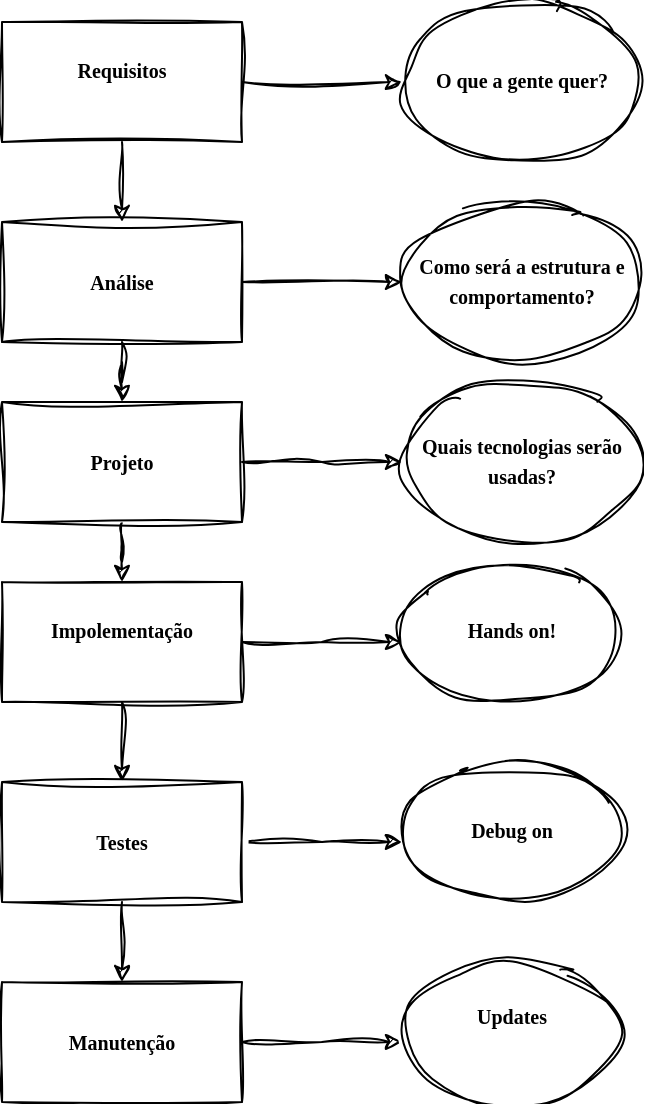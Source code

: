 <mxfile version="24.7.7">
  <diagram name="Page-1" id="ioFAOt2Y3-Xnd-eQoOK8">
    <mxGraphModel dx="876" dy="431" grid="1" gridSize="10" guides="1" tooltips="1" connect="1" arrows="1" fold="1" page="1" pageScale="1" pageWidth="850" pageHeight="1100" math="0" shadow="0">
      <root>
        <mxCell id="0" />
        <mxCell id="1" parent="0" />
        <mxCell id="odnRtmk4GXlHIVH-FQWG-17" style="edgeStyle=orthogonalEdgeStyle;rounded=0;sketch=1;hachureGap=4;jiggle=2;curveFitting=1;orthogonalLoop=1;jettySize=auto;html=1;fontFamily=Verdana;" parent="1" source="odnRtmk4GXlHIVH-FQWG-12" target="odnRtmk4GXlHIVH-FQWG-16" edge="1">
          <mxGeometry relative="1" as="geometry" />
        </mxCell>
        <mxCell id="tFevhrRDM70K9tsWemct-4" value="" style="edgeStyle=orthogonalEdgeStyle;rounded=0;sketch=1;hachureGap=4;jiggle=2;curveFitting=1;orthogonalLoop=1;jettySize=auto;html=1;fontFamily=Architects Daughter;fontSource=https%3A%2F%2Ffonts.googleapis.com%2Fcss%3Ffamily%3DArchitects%2BDaughter;entryX=0;entryY=0.5;entryDx=0;entryDy=0;" edge="1" parent="1" source="odnRtmk4GXlHIVH-FQWG-12" target="tFevhrRDM70K9tsWemct-15">
          <mxGeometry relative="1" as="geometry">
            <mxPoint x="200" y="50" as="targetPoint" />
          </mxGeometry>
        </mxCell>
        <mxCell id="odnRtmk4GXlHIVH-FQWG-12" value="Requisitos&lt;div&gt;&lt;br&gt;&lt;/div&gt;" style="rounded=0;whiteSpace=wrap;html=1;sketch=1;curveFitting=1;jiggle=2;labelBackgroundColor=none;fontFamily=Garamond;fontSize=10;fontStyle=1" parent="1" vertex="1">
          <mxGeometry x="10" y="20" width="120" height="60" as="geometry" />
        </mxCell>
        <mxCell id="odnRtmk4GXlHIVH-FQWG-19" style="edgeStyle=orthogonalEdgeStyle;rounded=0;sketch=1;hachureGap=4;jiggle=2;curveFitting=1;orthogonalLoop=1;jettySize=auto;html=1;fontFamily=Verdana;" parent="1" source="odnRtmk4GXlHIVH-FQWG-16" target="odnRtmk4GXlHIVH-FQWG-18" edge="1">
          <mxGeometry relative="1" as="geometry" />
        </mxCell>
        <mxCell id="tFevhrRDM70K9tsWemct-6" value="" style="edgeStyle=orthogonalEdgeStyle;rounded=0;sketch=1;hachureGap=4;jiggle=2;curveFitting=1;orthogonalLoop=1;jettySize=auto;html=1;fontFamily=Architects Daughter;fontSource=https%3A%2F%2Ffonts.googleapis.com%2Fcss%3Ffamily%3DArchitects%2BDaughter;entryX=0;entryY=0.5;entryDx=0;entryDy=0;" edge="1" parent="1" source="odnRtmk4GXlHIVH-FQWG-16" target="tFevhrRDM70K9tsWemct-16">
          <mxGeometry relative="1" as="geometry">
            <mxPoint x="210" y="150" as="targetPoint" />
          </mxGeometry>
        </mxCell>
        <mxCell id="odnRtmk4GXlHIVH-FQWG-16" value="Análise" style="rounded=0;whiteSpace=wrap;html=1;sketch=1;curveFitting=1;jiggle=2;labelBackgroundColor=none;fontFamily=Garamond;fontSize=10;fontStyle=1" parent="1" vertex="1">
          <mxGeometry x="10" y="120" width="120" height="60" as="geometry" />
        </mxCell>
        <mxCell id="odnRtmk4GXlHIVH-FQWG-22" value="" style="edgeStyle=orthogonalEdgeStyle;rounded=0;sketch=1;hachureGap=4;jiggle=2;curveFitting=1;orthogonalLoop=1;jettySize=auto;html=1;fontFamily=Architects Daughter;fontSource=https%3A%2F%2Ffonts.googleapis.com%2Fcss%3Ffamily%3DArchitects%2BDaughter;" parent="1" source="odnRtmk4GXlHIVH-FQWG-18" target="odnRtmk4GXlHIVH-FQWG-21" edge="1">
          <mxGeometry relative="1" as="geometry" />
        </mxCell>
        <mxCell id="tFevhrRDM70K9tsWemct-8" value="" style="edgeStyle=orthogonalEdgeStyle;rounded=0;sketch=1;hachureGap=4;jiggle=2;curveFitting=1;orthogonalLoop=1;jettySize=auto;html=1;fontFamily=Architects Daughter;fontSource=https%3A%2F%2Ffonts.googleapis.com%2Fcss%3Ffamily%3DArchitects%2BDaughter;" edge="1" parent="1" source="odnRtmk4GXlHIVH-FQWG-18">
          <mxGeometry relative="1" as="geometry">
            <mxPoint x="210" y="240" as="targetPoint" />
          </mxGeometry>
        </mxCell>
        <mxCell id="odnRtmk4GXlHIVH-FQWG-18" value="Projeto" style="rounded=0;whiteSpace=wrap;html=1;sketch=1;curveFitting=1;jiggle=2;labelBackgroundColor=none;fontFamily=Garamond;fontSize=10;fontStyle=1" parent="1" vertex="1">
          <mxGeometry x="10" y="210" width="120" height="60" as="geometry" />
        </mxCell>
        <mxCell id="odnRtmk4GXlHIVH-FQWG-26" value="" style="edgeStyle=orthogonalEdgeStyle;rounded=0;sketch=1;hachureGap=4;jiggle=2;curveFitting=1;orthogonalLoop=1;jettySize=auto;html=1;fontFamily=Architects Daughter;fontSource=https%3A%2F%2Ffonts.googleapis.com%2Fcss%3Ffamily%3DArchitects%2BDaughter;" parent="1" source="odnRtmk4GXlHIVH-FQWG-21" target="odnRtmk4GXlHIVH-FQWG-25" edge="1">
          <mxGeometry relative="1" as="geometry" />
        </mxCell>
        <mxCell id="tFevhrRDM70K9tsWemct-10" value="" style="edgeStyle=orthogonalEdgeStyle;rounded=0;sketch=1;hachureGap=4;jiggle=2;curveFitting=1;orthogonalLoop=1;jettySize=auto;html=1;fontFamily=Architects Daughter;fontSource=https%3A%2F%2Ffonts.googleapis.com%2Fcss%3Ffamily%3DArchitects%2BDaughter;" edge="1" parent="1" source="odnRtmk4GXlHIVH-FQWG-21">
          <mxGeometry relative="1" as="geometry">
            <mxPoint x="210" y="330" as="targetPoint" />
          </mxGeometry>
        </mxCell>
        <mxCell id="odnRtmk4GXlHIVH-FQWG-21" value="Impolementação&lt;div&gt;&lt;br&gt;&lt;/div&gt;" style="whiteSpace=wrap;html=1;fontSize=10;fontFamily=Garamond;rounded=0;sketch=1;curveFitting=1;jiggle=2;labelBackgroundColor=none;fontStyle=1" parent="1" vertex="1">
          <mxGeometry x="10" y="300" width="120" height="60" as="geometry" />
        </mxCell>
        <mxCell id="tFevhrRDM70K9tsWemct-2" value="" style="edgeStyle=orthogonalEdgeStyle;rounded=0;sketch=1;hachureGap=4;jiggle=2;curveFitting=1;orthogonalLoop=1;jettySize=auto;html=1;fontFamily=Architects Daughter;fontSource=https%3A%2F%2Ffonts.googleapis.com%2Fcss%3Ffamily%3DArchitects%2BDaughter;" edge="1" parent="1" source="odnRtmk4GXlHIVH-FQWG-25" target="tFevhrRDM70K9tsWemct-1">
          <mxGeometry relative="1" as="geometry" />
        </mxCell>
        <mxCell id="tFevhrRDM70K9tsWemct-12" value="" style="edgeStyle=orthogonalEdgeStyle;rounded=0;sketch=1;hachureGap=4;jiggle=2;curveFitting=1;orthogonalLoop=1;jettySize=auto;html=1;fontFamily=Architects Daughter;fontSource=https%3A%2F%2Ffonts.googleapis.com%2Fcss%3Ffamily%3DArchitects%2BDaughter;" edge="1" parent="1" source="odnRtmk4GXlHIVH-FQWG-25">
          <mxGeometry relative="1" as="geometry">
            <mxPoint x="210" y="430" as="targetPoint" />
          </mxGeometry>
        </mxCell>
        <mxCell id="odnRtmk4GXlHIVH-FQWG-25" value="Testes" style="whiteSpace=wrap;html=1;fontSize=10;fontFamily=Garamond;rounded=0;sketch=1;curveFitting=1;jiggle=2;labelBackgroundColor=none;fontStyle=1;" parent="1" vertex="1">
          <mxGeometry x="10" y="400" width="120" height="60" as="geometry" />
        </mxCell>
        <mxCell id="tFevhrRDM70K9tsWemct-14" value="" style="edgeStyle=orthogonalEdgeStyle;rounded=0;sketch=1;hachureGap=4;jiggle=2;curveFitting=1;orthogonalLoop=1;jettySize=auto;html=1;fontFamily=Architects Daughter;fontSource=https%3A%2F%2Ffonts.googleapis.com%2Fcss%3Ffamily%3DArchitects%2BDaughter;" edge="1" parent="1" source="tFevhrRDM70K9tsWemct-1">
          <mxGeometry relative="1" as="geometry">
            <mxPoint x="210" y="530" as="targetPoint" />
          </mxGeometry>
        </mxCell>
        <mxCell id="tFevhrRDM70K9tsWemct-1" value="Manutenção" style="whiteSpace=wrap;html=1;fontSize=10;fontFamily=Garamond;rounded=0;sketch=1;curveFitting=1;jiggle=2;labelBackgroundColor=none;fontStyle=1;" vertex="1" parent="1">
          <mxGeometry x="10" y="500" width="120" height="60" as="geometry" />
        </mxCell>
        <mxCell id="tFevhrRDM70K9tsWemct-15" value="&lt;span style=&quot;font-family: Garamond; font-size: 10px; font-weight: 700;&quot;&gt;O que a gente quer?&lt;/span&gt;" style="ellipse;whiteSpace=wrap;html=1;sketch=1;hachureGap=4;jiggle=2;curveFitting=1;fontFamily=Architects Daughter;fontSource=https%3A%2F%2Ffonts.googleapis.com%2Fcss%3Ffamily%3DArchitects%2BDaughter;shadow=0;" vertex="1" parent="1">
          <mxGeometry x="210" y="10" width="120" height="80" as="geometry" />
        </mxCell>
        <mxCell id="tFevhrRDM70K9tsWemct-16" value="&lt;span style=&quot;font-family: Garamond; font-size: 10px; font-weight: 700;&quot;&gt;Como será a estrutura e comportamento?&lt;/span&gt;" style="ellipse;whiteSpace=wrap;html=1;sketch=1;hachureGap=4;jiggle=2;curveFitting=1;fontFamily=Architects Daughter;fontSource=https%3A%2F%2Ffonts.googleapis.com%2Fcss%3Ffamily%3DArchitects%2BDaughter;shadow=0;" vertex="1" parent="1">
          <mxGeometry x="210" y="110" width="120" height="80" as="geometry" />
        </mxCell>
        <mxCell id="tFevhrRDM70K9tsWemct-17" value="&lt;span style=&quot;font-family: Garamond; font-size: 10px; font-weight: 700;&quot;&gt;Quais tecnologias serão usadas?&lt;/span&gt;" style="ellipse;whiteSpace=wrap;html=1;sketch=1;hachureGap=4;jiggle=2;curveFitting=1;fontFamily=Architects Daughter;fontSource=https%3A%2F%2Ffonts.googleapis.com%2Fcss%3Ffamily%3DArchitects%2BDaughter;shadow=0;" vertex="1" parent="1">
          <mxGeometry x="210" y="200" width="120" height="80" as="geometry" />
        </mxCell>
        <mxCell id="tFevhrRDM70K9tsWemct-18" value="&lt;span style=&quot;font-family: Garamond; font-size: 10px; font-weight: 700;&quot;&gt;Hands on!&lt;/span&gt;" style="ellipse;whiteSpace=wrap;html=1;sketch=1;hachureGap=4;jiggle=2;curveFitting=1;fontFamily=Architects Daughter;fontSource=https%3A%2F%2Ffonts.googleapis.com%2Fcss%3Ffamily%3DArchitects%2BDaughter;shadow=0;" vertex="1" parent="1">
          <mxGeometry x="210" y="290" width="110" height="70" as="geometry" />
        </mxCell>
        <mxCell id="tFevhrRDM70K9tsWemct-19" value="&lt;span style=&quot;font-family: Garamond; font-size: 10px; font-weight: 700;&quot;&gt;Debug on&lt;/span&gt;" style="ellipse;whiteSpace=wrap;html=1;sketch=1;hachureGap=4;jiggle=2;curveFitting=1;fontFamily=Architects Daughter;fontSource=https%3A%2F%2Ffonts.googleapis.com%2Fcss%3Ffamily%3DArchitects%2BDaughter;shadow=0;" vertex="1" parent="1">
          <mxGeometry x="210" y="390" width="110" height="70" as="geometry" />
        </mxCell>
        <mxCell id="tFevhrRDM70K9tsWemct-20" value="&lt;div style=&quot;&quot;&gt;&lt;span style=&quot;font-family: Garamond; font-size: 10px; font-weight: 700; background-color: initial;&quot;&gt;Updates&lt;/span&gt;&lt;/div&gt;&lt;div style=&quot;&quot;&gt;&lt;span style=&quot;font-family: Garamond; font-size: 10px; font-weight: 700;&quot;&gt;&lt;br&gt;&lt;/span&gt;&lt;/div&gt;" style="ellipse;whiteSpace=wrap;html=1;sketch=1;hachureGap=4;jiggle=2;curveFitting=1;fontFamily=Architects Daughter;fontSource=https%3A%2F%2Ffonts.googleapis.com%2Fcss%3Ffamily%3DArchitects%2BDaughter;shadow=0;" vertex="1" parent="1">
          <mxGeometry x="210" y="490" width="110" height="70" as="geometry" />
        </mxCell>
      </root>
    </mxGraphModel>
  </diagram>
</mxfile>
